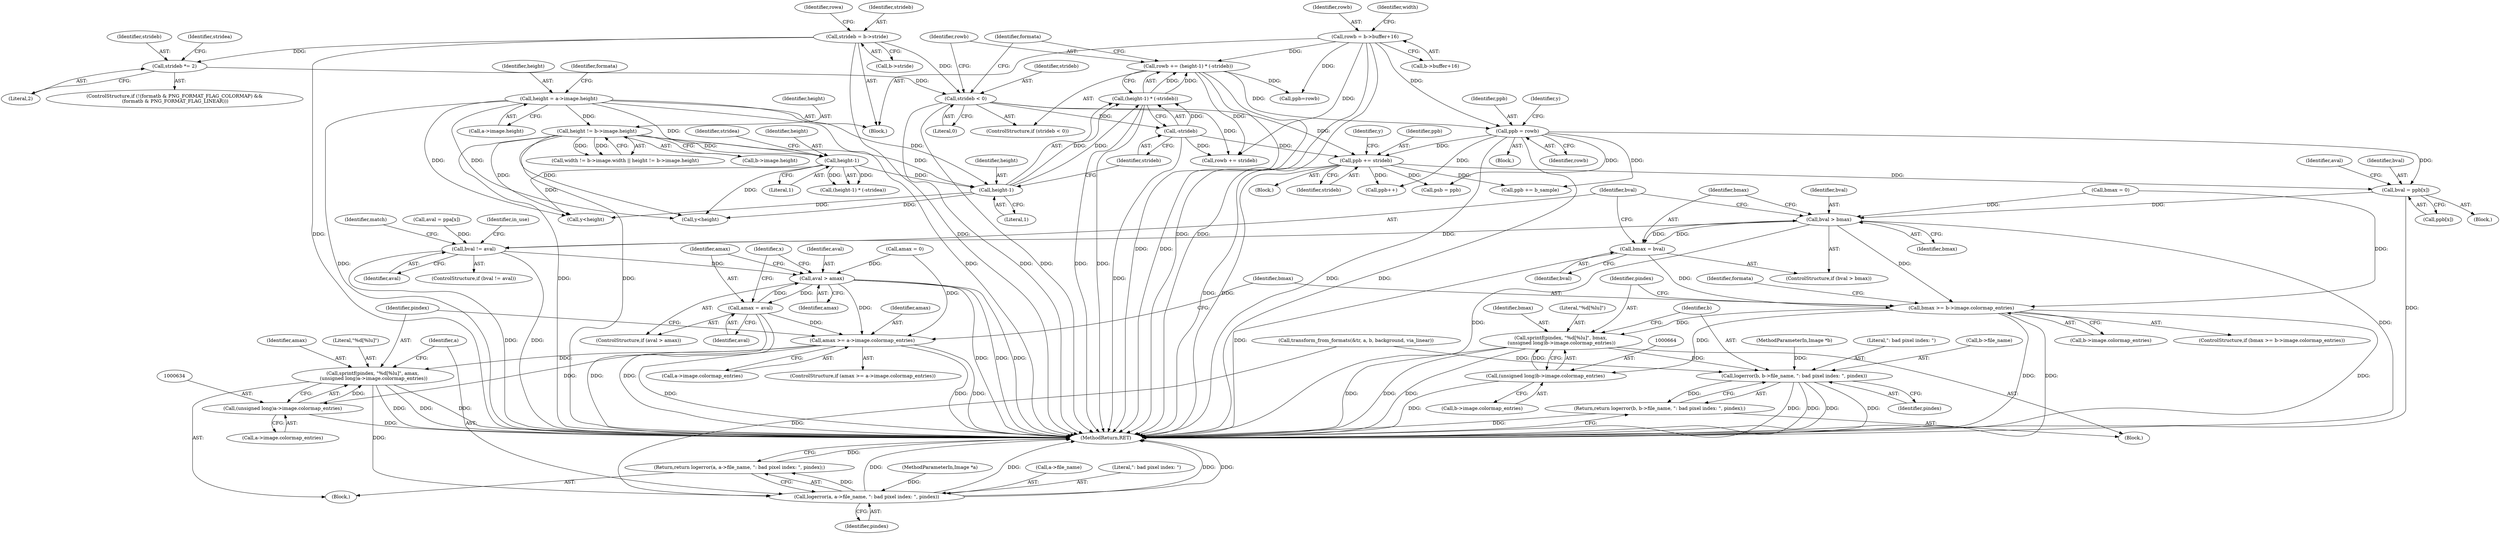 digraph "0_Android_9d4853418ab2f754c2b63e091c29c5529b8b86ca_27@array" {
"1000368" [label="(Call,bval = ppb[x])"];
"1000352" [label="(Call,ppb += strideb)"];
"1000291" [label="(Call,strideb < 0)"];
"1000152" [label="(Call,strideb = b->stride)"];
"1000275" [label="(Call,strideb *= 2)"];
"1000300" [label="(Call,-strideb)"];
"1000329" [label="(Call,ppb = rowb)"];
"1000166" [label="(Call,rowb = b->buffer+16)"];
"1000294" [label="(Call,rowb += (height-1) * (-strideb))"];
"1000296" [label="(Call,(height-1) * (-strideb))"];
"1000297" [label="(Call,height-1)"];
"1000285" [label="(Call,height-1)"];
"1000230" [label="(Call,height != b->image.height)"];
"1000182" [label="(Call,height = a->image.height)"];
"1000380" [label="(Call,bval > bmax)"];
"1000383" [label="(Call,bmax = bval)"];
"1000650" [label="(Call,bmax >= b->image.colormap_entries)"];
"1000659" [label="(Call,sprintf(pindex, \"%d[%lu]\", bmax,\n (unsigned long)b->image.colormap_entries))"];
"1000671" [label="(Call,logerror(b, b->file_name, \": bad pixel index: \", pindex))"];
"1000670" [label="(Return,return logerror(b, b->file_name, \": bad pixel index: \", pindex);)"];
"1000663" [label="(Call,(unsigned long)b->image.colormap_entries)"];
"1000387" [label="(Call,bval != aval)"];
"1000399" [label="(Call,aval > amax)"];
"1000402" [label="(Call,amax = aval)"];
"1000620" [label="(Call,amax >= a->image.colormap_entries)"];
"1000629" [label="(Call,sprintf(pindex, \"%d[%lu]\", amax,\n (unsigned long)a->image.colormap_entries))"];
"1000641" [label="(Call,logerror(a, a->file_name, \": bad pixel index: \", pindex))"];
"1000640" [label="(Return,return logerror(a, a->file_name, \": bad pixel index: \", pindex);)"];
"1000633" [label="(Call,(unsigned long)a->image.colormap_entries)"];
"1000167" [label="(Identifier,rowb)"];
"1000183" [label="(Identifier,height)"];
"1000807" [label="(Call,y<height)"];
"1000168" [label="(Call,b->buffer+16)"];
"1000891" [label="(Call,ppb += b_sample)"];
"1000159" [label="(Identifier,rowa)"];
"1000141" [label="(MethodParameterIn,Image *b)"];
"1000296" [label="(Call,(height-1) * (-strideb))"];
"1000383" [label="(Call,bmax = bval)"];
"1000191" [label="(Identifier,formata)"];
"1000366" [label="(Block,)"];
"1000140" [label="(MethodParameterIn,Image *a)"];
"1000677" [label="(Identifier,pindex)"];
"1000318" [label="(Call,bmax = 0)"];
"1000404" [label="(Identifier,aval)"];
"1000399" [label="(Call,aval > amax)"];
"1000230" [label="(Call,height != b->image.height)"];
"1000330" [label="(Identifier,ppb)"];
"1000400" [label="(Identifier,aval)"];
"1000304" [label="(Identifier,formata)"];
"1000620" [label="(Call,amax >= a->image.colormap_entries)"];
"1000662" [label="(Identifier,bmax)"];
"1000630" [label="(Identifier,pindex)"];
"1000287" [label="(Literal,1)"];
"1000144" [label="(Block,)"];
"1000348" [label="(Block,)"];
"1000657" [label="(Block,)"];
"1000629" [label="(Call,sprintf(pindex, \"%d[%lu]\", amax,\n (unsigned long)a->image.colormap_entries))"];
"1000335" [label="(Identifier,y)"];
"1000621" [label="(Identifier,amax)"];
"1000647" [label="(Identifier,pindex)"];
"1000676" [label="(Literal,\": bad pixel index: \")"];
"1000280" [label="(Identifier,stridea)"];
"1000395" [label="(Identifier,in_use)"];
"1000661" [label="(Literal,\"%d[%lu]\")"];
"1000275" [label="(Call,strideb *= 2)"];
"1000670" [label="(Return,return logerror(b, b->file_name, \": bad pixel index: \", pindex);)"];
"1000391" [label="(Identifier,match)"];
"1000276" [label="(Identifier,strideb)"];
"1000651" [label="(Identifier,bmax)"];
"1000649" [label="(ControlStructure,if (bmax >= b->image.colormap_entries))"];
"1000298" [label="(Identifier,height)"];
"1000285" [label="(Call,height-1)"];
"1000175" [label="(Identifier,width)"];
"1000672" [label="(Identifier,b)"];
"1000632" [label="(Identifier,amax)"];
"1000231" [label="(Identifier,height)"];
"1000247" [label="(Call,transform_from_formats(&tr, a, b, background, via_linear))"];
"1000402" [label="(Call,amax = aval)"];
"1000354" [label="(Identifier,strideb)"];
"1000342" [label="(Identifier,y)"];
"1001128" [label="(MethodReturn,RET)"];
"1000299" [label="(Literal,1)"];
"1000403" [label="(Identifier,amax)"];
"1000381" [label="(Identifier,bval)"];
"1000817" [label="(Call,rowb += strideb)"];
"1000382" [label="(Identifier,bmax)"];
"1000398" [label="(ControlStructure,if (aval > amax))"];
"1000292" [label="(Identifier,strideb)"];
"1000314" [label="(Call,amax = 0)"];
"1000295" [label="(Identifier,rowb)"];
"1000833" [label="(Call,ppb=rowb)"];
"1000232" [label="(Call,b->image.height)"];
"1000370" [label="(Call,ppb[x])"];
"1000352" [label="(Call,ppb += strideb)"];
"1000353" [label="(Identifier,ppb)"];
"1000266" [label="(ControlStructure,if (!(formatb & PNG_FORMAT_FLAG_COLORMAP) &&\n (formatb & PNG_FORMAT_FLAG_LINEAR)))"];
"1000635" [label="(Call,a->image.colormap_entries)"];
"1000627" [label="(Block,)"];
"1000652" [label="(Call,b->image.colormap_entries)"];
"1000308" [label="(Block,)"];
"1000374" [label="(Call,aval = ppa[x])"];
"1000884" [label="(Call,ppb++)"];
"1000631" [label="(Literal,\"%d[%lu]\")"];
"1000683" [label="(Identifier,formata)"];
"1000166" [label="(Call,rowb = b->buffer+16)"];
"1000633" [label="(Call,(unsigned long)a->image.colormap_entries)"];
"1000659" [label="(Call,sprintf(pindex, \"%d[%lu]\", bmax,\n (unsigned long)b->image.colormap_entries))"];
"1000154" [label="(Call,b->stride)"];
"1000642" [label="(Identifier,a)"];
"1000365" [label="(Identifier,x)"];
"1000379" [label="(ControlStructure,if (bval > bmax))"];
"1000388" [label="(Identifier,bval)"];
"1000290" [label="(ControlStructure,if (strideb < 0))"];
"1000277" [label="(Literal,2)"];
"1000671" [label="(Call,logerror(b, b->file_name, \": bad pixel index: \", pindex))"];
"1000650" [label="(Call,bmax >= b->image.colormap_entries)"];
"1000297" [label="(Call,height-1)"];
"1000663" [label="(Call,(unsigned long)b->image.colormap_entries)"];
"1000380" [label="(Call,bval > bmax)"];
"1000401" [label="(Identifier,amax)"];
"1000289" [label="(Identifier,stridea)"];
"1000389" [label="(Identifier,aval)"];
"1000284" [label="(Call,(height-1) * (-stridea))"];
"1000301" [label="(Identifier,strideb)"];
"1000619" [label="(ControlStructure,if (amax >= a->image.colormap_entries))"];
"1000673" [label="(Call,b->file_name)"];
"1000375" [label="(Identifier,aval)"];
"1000641" [label="(Call,logerror(a, a->file_name, \": bad pixel index: \", pindex))"];
"1000369" [label="(Identifier,bval)"];
"1000153" [label="(Identifier,strideb)"];
"1000152" [label="(Call,strideb = b->stride)"];
"1000368" [label="(Call,bval = ppb[x])"];
"1000386" [label="(ControlStructure,if (bval != aval))"];
"1000385" [label="(Identifier,bval)"];
"1000329" [label="(Call,ppb = rowb)"];
"1000384" [label="(Identifier,bmax)"];
"1000640" [label="(Return,return logerror(a, a->file_name, \": bad pixel index: \", pindex);)"];
"1000222" [label="(Call,width != b->image.width || height != b->image.height)"];
"1000665" [label="(Call,b->image.colormap_entries)"];
"1000660" [label="(Identifier,pindex)"];
"1000294" [label="(Call,rowb += (height-1) * (-strideb))"];
"1000341" [label="(Call,y<height)"];
"1000643" [label="(Call,a->file_name)"];
"1000646" [label="(Literal,\": bad pixel index: \")"];
"1000331" [label="(Identifier,rowb)"];
"1000291" [label="(Call,strideb < 0)"];
"1000293" [label="(Literal,0)"];
"1000286" [label="(Identifier,height)"];
"1000387" [label="(Call,bval != aval)"];
"1000622" [label="(Call,a->image.colormap_entries)"];
"1000300" [label="(Call,-strideb)"];
"1000888" [label="(Call,psb = ppb)"];
"1000182" [label="(Call,height = a->image.height)"];
"1000184" [label="(Call,a->image.height)"];
"1000368" -> "1000366"  [label="AST: "];
"1000368" -> "1000370"  [label="CFG: "];
"1000369" -> "1000368"  [label="AST: "];
"1000370" -> "1000368"  [label="AST: "];
"1000375" -> "1000368"  [label="CFG: "];
"1000368" -> "1001128"  [label="DDG: "];
"1000352" -> "1000368"  [label="DDG: "];
"1000329" -> "1000368"  [label="DDG: "];
"1000368" -> "1000380"  [label="DDG: "];
"1000352" -> "1000348"  [label="AST: "];
"1000352" -> "1000354"  [label="CFG: "];
"1000353" -> "1000352"  [label="AST: "];
"1000354" -> "1000352"  [label="AST: "];
"1000342" -> "1000352"  [label="CFG: "];
"1000352" -> "1001128"  [label="DDG: "];
"1000352" -> "1001128"  [label="DDG: "];
"1000291" -> "1000352"  [label="DDG: "];
"1000300" -> "1000352"  [label="DDG: "];
"1000329" -> "1000352"  [label="DDG: "];
"1000352" -> "1000884"  [label="DDG: "];
"1000352" -> "1000888"  [label="DDG: "];
"1000352" -> "1000891"  [label="DDG: "];
"1000291" -> "1000290"  [label="AST: "];
"1000291" -> "1000293"  [label="CFG: "];
"1000292" -> "1000291"  [label="AST: "];
"1000293" -> "1000291"  [label="AST: "];
"1000295" -> "1000291"  [label="CFG: "];
"1000304" -> "1000291"  [label="CFG: "];
"1000291" -> "1001128"  [label="DDG: "];
"1000291" -> "1001128"  [label="DDG: "];
"1000152" -> "1000291"  [label="DDG: "];
"1000275" -> "1000291"  [label="DDG: "];
"1000291" -> "1000300"  [label="DDG: "];
"1000291" -> "1000817"  [label="DDG: "];
"1000152" -> "1000144"  [label="AST: "];
"1000152" -> "1000154"  [label="CFG: "];
"1000153" -> "1000152"  [label="AST: "];
"1000154" -> "1000152"  [label="AST: "];
"1000159" -> "1000152"  [label="CFG: "];
"1000152" -> "1001128"  [label="DDG: "];
"1000152" -> "1001128"  [label="DDG: "];
"1000152" -> "1000275"  [label="DDG: "];
"1000275" -> "1000266"  [label="AST: "];
"1000275" -> "1000277"  [label="CFG: "];
"1000276" -> "1000275"  [label="AST: "];
"1000277" -> "1000275"  [label="AST: "];
"1000280" -> "1000275"  [label="CFG: "];
"1000300" -> "1000296"  [label="AST: "];
"1000300" -> "1000301"  [label="CFG: "];
"1000301" -> "1000300"  [label="AST: "];
"1000296" -> "1000300"  [label="CFG: "];
"1000300" -> "1001128"  [label="DDG: "];
"1000300" -> "1000296"  [label="DDG: "];
"1000300" -> "1000817"  [label="DDG: "];
"1000329" -> "1000308"  [label="AST: "];
"1000329" -> "1000331"  [label="CFG: "];
"1000330" -> "1000329"  [label="AST: "];
"1000331" -> "1000329"  [label="AST: "];
"1000335" -> "1000329"  [label="CFG: "];
"1000329" -> "1001128"  [label="DDG: "];
"1000329" -> "1001128"  [label="DDG: "];
"1000166" -> "1000329"  [label="DDG: "];
"1000294" -> "1000329"  [label="DDG: "];
"1000329" -> "1000884"  [label="DDG: "];
"1000329" -> "1000888"  [label="DDG: "];
"1000329" -> "1000891"  [label="DDG: "];
"1000166" -> "1000144"  [label="AST: "];
"1000166" -> "1000168"  [label="CFG: "];
"1000167" -> "1000166"  [label="AST: "];
"1000168" -> "1000166"  [label="AST: "];
"1000175" -> "1000166"  [label="CFG: "];
"1000166" -> "1001128"  [label="DDG: "];
"1000166" -> "1001128"  [label="DDG: "];
"1000166" -> "1000294"  [label="DDG: "];
"1000166" -> "1000817"  [label="DDG: "];
"1000166" -> "1000833"  [label="DDG: "];
"1000294" -> "1000290"  [label="AST: "];
"1000294" -> "1000296"  [label="CFG: "];
"1000295" -> "1000294"  [label="AST: "];
"1000296" -> "1000294"  [label="AST: "];
"1000304" -> "1000294"  [label="CFG: "];
"1000294" -> "1001128"  [label="DDG: "];
"1000294" -> "1001128"  [label="DDG: "];
"1000296" -> "1000294"  [label="DDG: "];
"1000296" -> "1000294"  [label="DDG: "];
"1000294" -> "1000817"  [label="DDG: "];
"1000294" -> "1000833"  [label="DDG: "];
"1000297" -> "1000296"  [label="AST: "];
"1000296" -> "1001128"  [label="DDG: "];
"1000296" -> "1001128"  [label="DDG: "];
"1000297" -> "1000296"  [label="DDG: "];
"1000297" -> "1000296"  [label="DDG: "];
"1000297" -> "1000299"  [label="CFG: "];
"1000298" -> "1000297"  [label="AST: "];
"1000299" -> "1000297"  [label="AST: "];
"1000301" -> "1000297"  [label="CFG: "];
"1000285" -> "1000297"  [label="DDG: "];
"1000230" -> "1000297"  [label="DDG: "];
"1000182" -> "1000297"  [label="DDG: "];
"1000297" -> "1000341"  [label="DDG: "];
"1000297" -> "1000807"  [label="DDG: "];
"1000285" -> "1000284"  [label="AST: "];
"1000285" -> "1000287"  [label="CFG: "];
"1000286" -> "1000285"  [label="AST: "];
"1000287" -> "1000285"  [label="AST: "];
"1000289" -> "1000285"  [label="CFG: "];
"1000285" -> "1000284"  [label="DDG: "];
"1000285" -> "1000284"  [label="DDG: "];
"1000230" -> "1000285"  [label="DDG: "];
"1000182" -> "1000285"  [label="DDG: "];
"1000285" -> "1000341"  [label="DDG: "];
"1000285" -> "1000807"  [label="DDG: "];
"1000230" -> "1000222"  [label="AST: "];
"1000230" -> "1000232"  [label="CFG: "];
"1000231" -> "1000230"  [label="AST: "];
"1000232" -> "1000230"  [label="AST: "];
"1000222" -> "1000230"  [label="CFG: "];
"1000230" -> "1001128"  [label="DDG: "];
"1000230" -> "1001128"  [label="DDG: "];
"1000230" -> "1000222"  [label="DDG: "];
"1000230" -> "1000222"  [label="DDG: "];
"1000182" -> "1000230"  [label="DDG: "];
"1000230" -> "1000341"  [label="DDG: "];
"1000230" -> "1000807"  [label="DDG: "];
"1000182" -> "1000144"  [label="AST: "];
"1000182" -> "1000184"  [label="CFG: "];
"1000183" -> "1000182"  [label="AST: "];
"1000184" -> "1000182"  [label="AST: "];
"1000191" -> "1000182"  [label="CFG: "];
"1000182" -> "1001128"  [label="DDG: "];
"1000182" -> "1001128"  [label="DDG: "];
"1000182" -> "1000341"  [label="DDG: "];
"1000182" -> "1000807"  [label="DDG: "];
"1000380" -> "1000379"  [label="AST: "];
"1000380" -> "1000382"  [label="CFG: "];
"1000381" -> "1000380"  [label="AST: "];
"1000382" -> "1000380"  [label="AST: "];
"1000384" -> "1000380"  [label="CFG: "];
"1000388" -> "1000380"  [label="CFG: "];
"1000380" -> "1001128"  [label="DDG: "];
"1000380" -> "1001128"  [label="DDG: "];
"1000383" -> "1000380"  [label="DDG: "];
"1000318" -> "1000380"  [label="DDG: "];
"1000380" -> "1000383"  [label="DDG: "];
"1000380" -> "1000387"  [label="DDG: "];
"1000380" -> "1000650"  [label="DDG: "];
"1000383" -> "1000379"  [label="AST: "];
"1000383" -> "1000385"  [label="CFG: "];
"1000384" -> "1000383"  [label="AST: "];
"1000385" -> "1000383"  [label="AST: "];
"1000388" -> "1000383"  [label="CFG: "];
"1000383" -> "1001128"  [label="DDG: "];
"1000383" -> "1000650"  [label="DDG: "];
"1000650" -> "1000649"  [label="AST: "];
"1000650" -> "1000652"  [label="CFG: "];
"1000651" -> "1000650"  [label="AST: "];
"1000652" -> "1000650"  [label="AST: "];
"1000660" -> "1000650"  [label="CFG: "];
"1000683" -> "1000650"  [label="CFG: "];
"1000650" -> "1001128"  [label="DDG: "];
"1000650" -> "1001128"  [label="DDG: "];
"1000650" -> "1001128"  [label="DDG: "];
"1000318" -> "1000650"  [label="DDG: "];
"1000650" -> "1000659"  [label="DDG: "];
"1000650" -> "1000663"  [label="DDG: "];
"1000659" -> "1000657"  [label="AST: "];
"1000659" -> "1000663"  [label="CFG: "];
"1000660" -> "1000659"  [label="AST: "];
"1000661" -> "1000659"  [label="AST: "];
"1000662" -> "1000659"  [label="AST: "];
"1000663" -> "1000659"  [label="AST: "];
"1000672" -> "1000659"  [label="CFG: "];
"1000659" -> "1001128"  [label="DDG: "];
"1000659" -> "1001128"  [label="DDG: "];
"1000659" -> "1001128"  [label="DDG: "];
"1000663" -> "1000659"  [label="DDG: "];
"1000659" -> "1000671"  [label="DDG: "];
"1000671" -> "1000670"  [label="AST: "];
"1000671" -> "1000677"  [label="CFG: "];
"1000672" -> "1000671"  [label="AST: "];
"1000673" -> "1000671"  [label="AST: "];
"1000676" -> "1000671"  [label="AST: "];
"1000677" -> "1000671"  [label="AST: "];
"1000670" -> "1000671"  [label="CFG: "];
"1000671" -> "1001128"  [label="DDG: "];
"1000671" -> "1001128"  [label="DDG: "];
"1000671" -> "1001128"  [label="DDG: "];
"1000671" -> "1001128"  [label="DDG: "];
"1000671" -> "1000670"  [label="DDG: "];
"1000247" -> "1000671"  [label="DDG: "];
"1000141" -> "1000671"  [label="DDG: "];
"1000670" -> "1000657"  [label="AST: "];
"1001128" -> "1000670"  [label="CFG: "];
"1000670" -> "1001128"  [label="DDG: "];
"1000663" -> "1000665"  [label="CFG: "];
"1000664" -> "1000663"  [label="AST: "];
"1000665" -> "1000663"  [label="AST: "];
"1000663" -> "1001128"  [label="DDG: "];
"1000387" -> "1000386"  [label="AST: "];
"1000387" -> "1000389"  [label="CFG: "];
"1000388" -> "1000387"  [label="AST: "];
"1000389" -> "1000387"  [label="AST: "];
"1000391" -> "1000387"  [label="CFG: "];
"1000395" -> "1000387"  [label="CFG: "];
"1000387" -> "1001128"  [label="DDG: "];
"1000387" -> "1001128"  [label="DDG: "];
"1000374" -> "1000387"  [label="DDG: "];
"1000387" -> "1000399"  [label="DDG: "];
"1000399" -> "1000398"  [label="AST: "];
"1000399" -> "1000401"  [label="CFG: "];
"1000400" -> "1000399"  [label="AST: "];
"1000401" -> "1000399"  [label="AST: "];
"1000403" -> "1000399"  [label="CFG: "];
"1000365" -> "1000399"  [label="CFG: "];
"1000399" -> "1001128"  [label="DDG: "];
"1000399" -> "1001128"  [label="DDG: "];
"1000399" -> "1001128"  [label="DDG: "];
"1000314" -> "1000399"  [label="DDG: "];
"1000402" -> "1000399"  [label="DDG: "];
"1000399" -> "1000402"  [label="DDG: "];
"1000399" -> "1000620"  [label="DDG: "];
"1000402" -> "1000398"  [label="AST: "];
"1000402" -> "1000404"  [label="CFG: "];
"1000403" -> "1000402"  [label="AST: "];
"1000404" -> "1000402"  [label="AST: "];
"1000365" -> "1000402"  [label="CFG: "];
"1000402" -> "1001128"  [label="DDG: "];
"1000402" -> "1001128"  [label="DDG: "];
"1000402" -> "1000620"  [label="DDG: "];
"1000620" -> "1000619"  [label="AST: "];
"1000620" -> "1000622"  [label="CFG: "];
"1000621" -> "1000620"  [label="AST: "];
"1000622" -> "1000620"  [label="AST: "];
"1000630" -> "1000620"  [label="CFG: "];
"1000651" -> "1000620"  [label="CFG: "];
"1000620" -> "1001128"  [label="DDG: "];
"1000620" -> "1001128"  [label="DDG: "];
"1000620" -> "1001128"  [label="DDG: "];
"1000314" -> "1000620"  [label="DDG: "];
"1000620" -> "1000629"  [label="DDG: "];
"1000620" -> "1000633"  [label="DDG: "];
"1000629" -> "1000627"  [label="AST: "];
"1000629" -> "1000633"  [label="CFG: "];
"1000630" -> "1000629"  [label="AST: "];
"1000631" -> "1000629"  [label="AST: "];
"1000632" -> "1000629"  [label="AST: "];
"1000633" -> "1000629"  [label="AST: "];
"1000642" -> "1000629"  [label="CFG: "];
"1000629" -> "1001128"  [label="DDG: "];
"1000629" -> "1001128"  [label="DDG: "];
"1000629" -> "1001128"  [label="DDG: "];
"1000633" -> "1000629"  [label="DDG: "];
"1000629" -> "1000641"  [label="DDG: "];
"1000641" -> "1000640"  [label="AST: "];
"1000641" -> "1000647"  [label="CFG: "];
"1000642" -> "1000641"  [label="AST: "];
"1000643" -> "1000641"  [label="AST: "];
"1000646" -> "1000641"  [label="AST: "];
"1000647" -> "1000641"  [label="AST: "];
"1000640" -> "1000641"  [label="CFG: "];
"1000641" -> "1001128"  [label="DDG: "];
"1000641" -> "1001128"  [label="DDG: "];
"1000641" -> "1001128"  [label="DDG: "];
"1000641" -> "1001128"  [label="DDG: "];
"1000641" -> "1000640"  [label="DDG: "];
"1000247" -> "1000641"  [label="DDG: "];
"1000140" -> "1000641"  [label="DDG: "];
"1000640" -> "1000627"  [label="AST: "];
"1001128" -> "1000640"  [label="CFG: "];
"1000640" -> "1001128"  [label="DDG: "];
"1000633" -> "1000635"  [label="CFG: "];
"1000634" -> "1000633"  [label="AST: "];
"1000635" -> "1000633"  [label="AST: "];
"1000633" -> "1001128"  [label="DDG: "];
}
